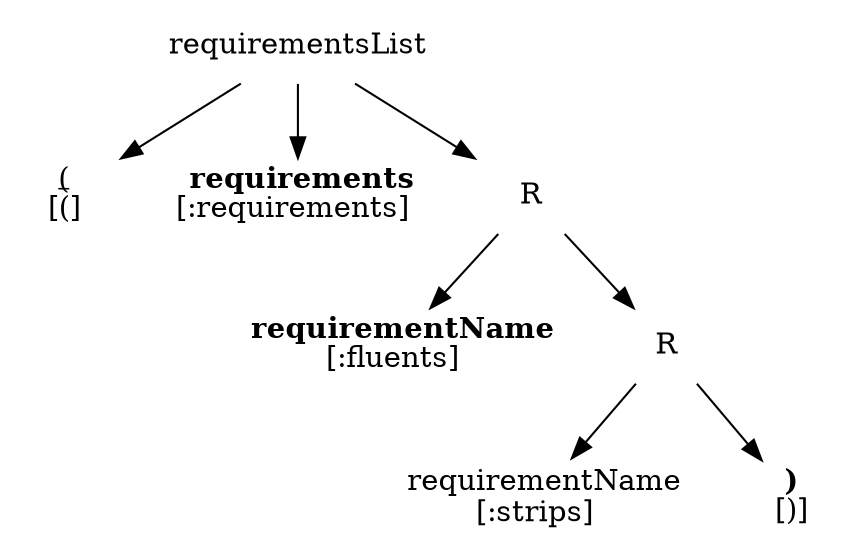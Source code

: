 digraph antlr_example {
	graph [ordering = out];
	node [shape = none, ordering = out];
	requirementsList -> parL;
	requirementsList -> requirements;
	requirementsList -> R;
	requirements [label = < <B>requirements</B><br/>[:requirements] >];
	R[ordering = out];
	R2[label = R];
	requirementName2[label = < requirementName<br/>[:strips] >];
        parL [label = <<U >(</U ><br/>[(]>]; 
	R -> requirementName;
	R -> R2

	R2 -> requirementName2;
	R2 ->parR;
	requirementName [label = < <B >requirementName</B ><br/>[:fluents] >];
	parR [label = <<B>)</B><br/>[)]>];	
}
